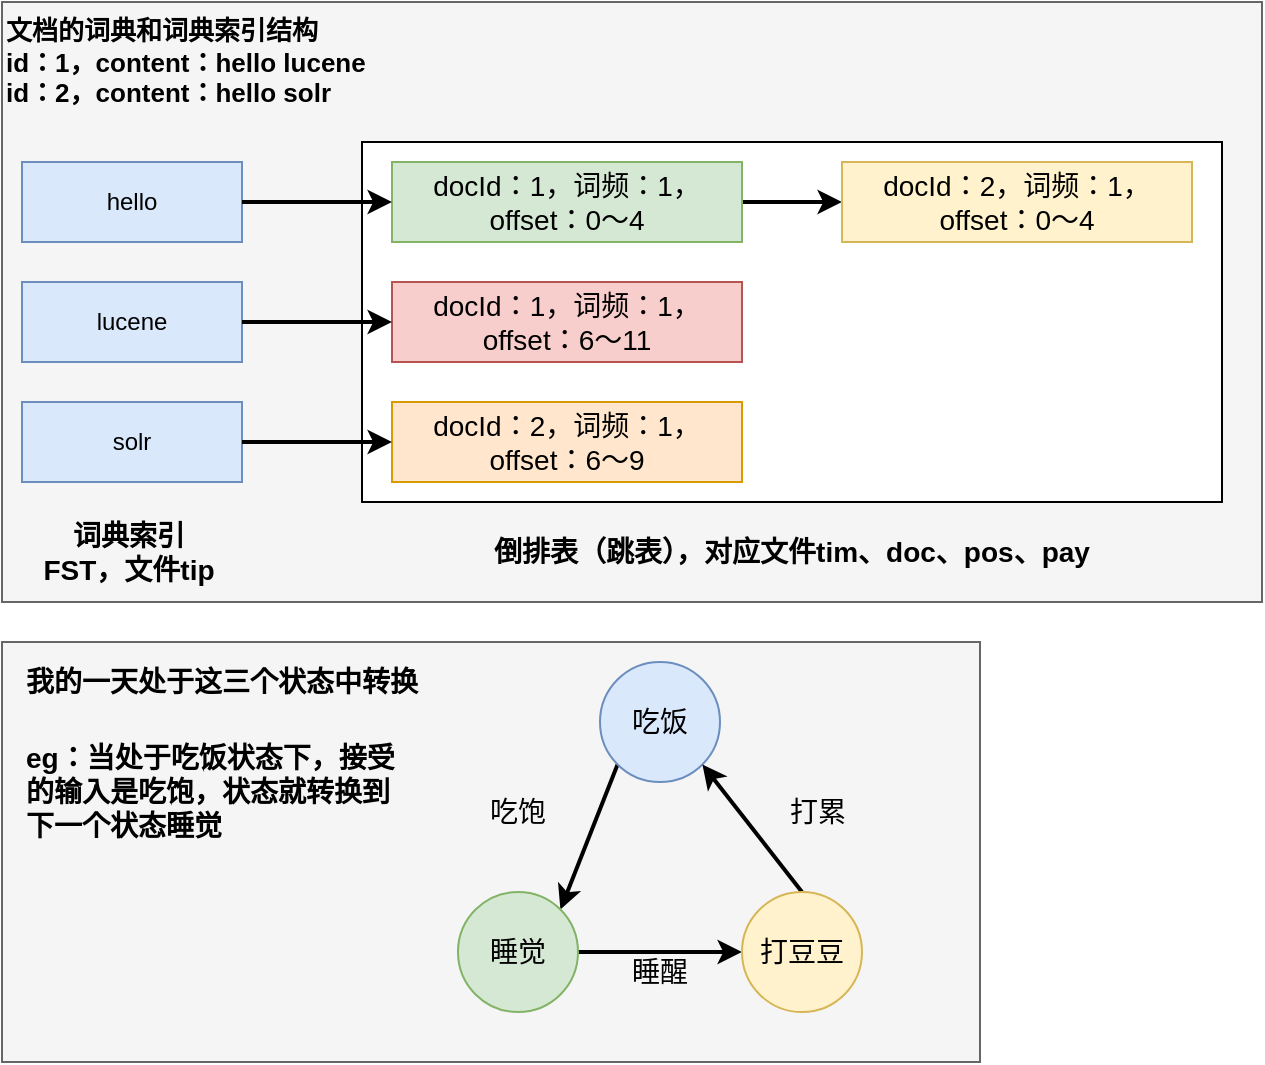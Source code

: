 <mxfile version="20.6.0" type="github">
  <diagram id="U9PDa7CynsyJNOF8UVTV" name="第 1 页">
    <mxGraphModel dx="946" dy="621" grid="1" gridSize="10" guides="1" tooltips="1" connect="1" arrows="1" fold="1" page="1" pageScale="1" pageWidth="827" pageHeight="1169" math="0" shadow="0">
      <root>
        <mxCell id="0" />
        <mxCell id="1" parent="0" />
        <mxCell id="u2pC5DHE-9uG1haP-ySe-31" value="" style="rounded=0;whiteSpace=wrap;html=1;fontSize=14;fillColor=#f5f5f5;fontColor=#333333;strokeColor=#666666;" vertex="1" parent="1">
          <mxGeometry x="150" y="400" width="489" height="210" as="geometry" />
        </mxCell>
        <mxCell id="u2pC5DHE-9uG1haP-ySe-1" value="" style="rounded=0;whiteSpace=wrap;html=1;fillColor=#f5f5f5;fontColor=#333333;strokeColor=#666666;" vertex="1" parent="1">
          <mxGeometry x="150" y="80" width="630" height="300" as="geometry" />
        </mxCell>
        <mxCell id="u2pC5DHE-9uG1haP-ySe-2" value="hello" style="rounded=0;whiteSpace=wrap;html=1;fillColor=#dae8fc;strokeColor=#6c8ebf;" vertex="1" parent="1">
          <mxGeometry x="160" y="160" width="110" height="40" as="geometry" />
        </mxCell>
        <mxCell id="u2pC5DHE-9uG1haP-ySe-3" value="lucene" style="rounded=0;whiteSpace=wrap;html=1;fillColor=#dae8fc;strokeColor=#6c8ebf;" vertex="1" parent="1">
          <mxGeometry x="160" y="220" width="110" height="40" as="geometry" />
        </mxCell>
        <mxCell id="u2pC5DHE-9uG1haP-ySe-4" value="solr" style="rounded=0;whiteSpace=wrap;html=1;fillColor=#dae8fc;strokeColor=#6c8ebf;" vertex="1" parent="1">
          <mxGeometry x="160" y="280" width="110" height="40" as="geometry" />
        </mxCell>
        <mxCell id="u2pC5DHE-9uG1haP-ySe-5" value="" style="rounded=0;whiteSpace=wrap;html=1;" vertex="1" parent="1">
          <mxGeometry x="330" y="150" width="430" height="180" as="geometry" />
        </mxCell>
        <mxCell id="u2pC5DHE-9uG1haP-ySe-6" value="&lt;b&gt;&lt;font style=&quot;font-size: 14px;&quot;&gt;词典索引FST，文件tip&lt;br&gt;&lt;/font&gt;&lt;/b&gt;" style="text;html=1;strokeColor=none;fillColor=none;align=center;verticalAlign=middle;whiteSpace=wrap;rounded=0;" vertex="1" parent="1">
          <mxGeometry x="166" y="340" width="95" height="30" as="geometry" />
        </mxCell>
        <mxCell id="u2pC5DHE-9uG1haP-ySe-8" value="&lt;b style=&quot;font-size: 13px;&quot;&gt;文档的词典和词典索引结构&lt;br&gt;id：1，content：hello lucene&lt;br&gt;id：2，content：hello solr&lt;/b&gt;" style="text;html=1;strokeColor=none;fillColor=none;align=left;verticalAlign=middle;whiteSpace=wrap;rounded=0;" vertex="1" parent="1">
          <mxGeometry x="150" y="80" width="330" height="60" as="geometry" />
        </mxCell>
        <mxCell id="u2pC5DHE-9uG1haP-ySe-11" style="edgeStyle=orthogonalEdgeStyle;rounded=0;orthogonalLoop=1;jettySize=auto;html=1;entryX=0;entryY=0.5;entryDx=0;entryDy=0;fontSize=14;strokeWidth=2;" edge="1" parent="1" source="u2pC5DHE-9uG1haP-ySe-9" target="u2pC5DHE-9uG1haP-ySe-10">
          <mxGeometry relative="1" as="geometry" />
        </mxCell>
        <mxCell id="u2pC5DHE-9uG1haP-ySe-9" value="docId：1，词频：1，offset：0～4" style="rounded=0;whiteSpace=wrap;html=1;fontSize=14;fillColor=#d5e8d4;strokeColor=#82b366;" vertex="1" parent="1">
          <mxGeometry x="345" y="160" width="175" height="40" as="geometry" />
        </mxCell>
        <mxCell id="u2pC5DHE-9uG1haP-ySe-10" value="docId：2，词频：1，offset：0～4" style="rounded=0;whiteSpace=wrap;html=1;fontSize=14;fillColor=#fff2cc;strokeColor=#d6b656;" vertex="1" parent="1">
          <mxGeometry x="570" y="160" width="175" height="40" as="geometry" />
        </mxCell>
        <mxCell id="u2pC5DHE-9uG1haP-ySe-12" value="docId：1，词频：1，offset：6～11" style="rounded=0;whiteSpace=wrap;html=1;fontSize=14;fillColor=#f8cecc;strokeColor=#b85450;" vertex="1" parent="1">
          <mxGeometry x="345" y="220" width="175" height="40" as="geometry" />
        </mxCell>
        <mxCell id="u2pC5DHE-9uG1haP-ySe-13" value="docId：2，词频：1，offset：6～9" style="rounded=0;whiteSpace=wrap;html=1;fontSize=14;fillColor=#ffe6cc;strokeColor=#d79b00;" vertex="1" parent="1">
          <mxGeometry x="345" y="280" width="175" height="40" as="geometry" />
        </mxCell>
        <mxCell id="u2pC5DHE-9uG1haP-ySe-14" style="edgeStyle=orthogonalEdgeStyle;rounded=0;orthogonalLoop=1;jettySize=auto;html=1;entryX=0;entryY=0.5;entryDx=0;entryDy=0;strokeWidth=2;fontSize=14;" edge="1" parent="1" source="u2pC5DHE-9uG1haP-ySe-2" target="u2pC5DHE-9uG1haP-ySe-9">
          <mxGeometry relative="1" as="geometry" />
        </mxCell>
        <mxCell id="u2pC5DHE-9uG1haP-ySe-15" style="edgeStyle=orthogonalEdgeStyle;rounded=0;orthogonalLoop=1;jettySize=auto;html=1;exitX=1;exitY=0.5;exitDx=0;exitDy=0;entryX=0;entryY=0.5;entryDx=0;entryDy=0;strokeWidth=2;fontSize=14;" edge="1" parent="1" source="u2pC5DHE-9uG1haP-ySe-3" target="u2pC5DHE-9uG1haP-ySe-12">
          <mxGeometry relative="1" as="geometry" />
        </mxCell>
        <mxCell id="u2pC5DHE-9uG1haP-ySe-16" style="edgeStyle=orthogonalEdgeStyle;rounded=0;orthogonalLoop=1;jettySize=auto;html=1;exitX=1;exitY=0.5;exitDx=0;exitDy=0;entryX=0;entryY=0.5;entryDx=0;entryDy=0;strokeWidth=2;fontSize=14;" edge="1" parent="1" source="u2pC5DHE-9uG1haP-ySe-4" target="u2pC5DHE-9uG1haP-ySe-13">
          <mxGeometry relative="1" as="geometry" />
        </mxCell>
        <mxCell id="u2pC5DHE-9uG1haP-ySe-17" value="&lt;b&gt;倒排表（跳表），对应文件tim、doc、pos、pay&lt;/b&gt;" style="text;html=1;strokeColor=none;fillColor=none;align=center;verticalAlign=middle;whiteSpace=wrap;rounded=0;fontSize=14;" vertex="1" parent="1">
          <mxGeometry x="350" y="340" width="390" height="30" as="geometry" />
        </mxCell>
        <mxCell id="u2pC5DHE-9uG1haP-ySe-23" style="rounded=0;orthogonalLoop=1;jettySize=auto;html=1;exitX=0;exitY=1;exitDx=0;exitDy=0;entryX=1;entryY=0;entryDx=0;entryDy=0;strokeWidth=2;fontSize=14;" edge="1" parent="1" source="u2pC5DHE-9uG1haP-ySe-18" target="u2pC5DHE-9uG1haP-ySe-20">
          <mxGeometry relative="1" as="geometry" />
        </mxCell>
        <mxCell id="u2pC5DHE-9uG1haP-ySe-18" value="吃饭" style="ellipse;whiteSpace=wrap;html=1;aspect=fixed;fontSize=14;fillColor=#dae8fc;strokeColor=#6c8ebf;" vertex="1" parent="1">
          <mxGeometry x="449" y="410" width="60" height="60" as="geometry" />
        </mxCell>
        <mxCell id="u2pC5DHE-9uG1haP-ySe-24" style="edgeStyle=none;rounded=0;orthogonalLoop=1;jettySize=auto;html=1;entryX=0;entryY=0.5;entryDx=0;entryDy=0;strokeWidth=2;fontSize=14;" edge="1" parent="1" source="u2pC5DHE-9uG1haP-ySe-20" target="u2pC5DHE-9uG1haP-ySe-21">
          <mxGeometry relative="1" as="geometry" />
        </mxCell>
        <mxCell id="u2pC5DHE-9uG1haP-ySe-20" value="睡觉" style="ellipse;whiteSpace=wrap;html=1;aspect=fixed;fontSize=14;fillColor=#d5e8d4;strokeColor=#82b366;" vertex="1" parent="1">
          <mxGeometry x="378" y="525" width="60" height="60" as="geometry" />
        </mxCell>
        <mxCell id="u2pC5DHE-9uG1haP-ySe-27" style="edgeStyle=none;rounded=0;orthogonalLoop=1;jettySize=auto;html=1;exitX=0.5;exitY=0;exitDx=0;exitDy=0;entryX=1;entryY=1;entryDx=0;entryDy=0;strokeWidth=2;fontSize=14;" edge="1" parent="1" source="u2pC5DHE-9uG1haP-ySe-21" target="u2pC5DHE-9uG1haP-ySe-18">
          <mxGeometry relative="1" as="geometry" />
        </mxCell>
        <mxCell id="u2pC5DHE-9uG1haP-ySe-21" value="打豆豆" style="ellipse;whiteSpace=wrap;html=1;aspect=fixed;fontSize=14;fillColor=#fff2cc;strokeColor=#d6b656;" vertex="1" parent="1">
          <mxGeometry x="520" y="525" width="60" height="60" as="geometry" />
        </mxCell>
        <mxCell id="u2pC5DHE-9uG1haP-ySe-28" value="吃饱" style="text;html=1;strokeColor=none;fillColor=none;align=center;verticalAlign=middle;whiteSpace=wrap;rounded=0;fontSize=14;" vertex="1" parent="1">
          <mxGeometry x="378" y="470" width="60" height="30" as="geometry" />
        </mxCell>
        <mxCell id="u2pC5DHE-9uG1haP-ySe-29" value="睡醒" style="text;html=1;strokeColor=none;fillColor=none;align=center;verticalAlign=middle;whiteSpace=wrap;rounded=0;fontSize=14;" vertex="1" parent="1">
          <mxGeometry x="449" y="550" width="60" height="30" as="geometry" />
        </mxCell>
        <mxCell id="u2pC5DHE-9uG1haP-ySe-30" value="打累" style="text;html=1;strokeColor=none;fillColor=none;align=center;verticalAlign=middle;whiteSpace=wrap;rounded=0;fontSize=14;" vertex="1" parent="1">
          <mxGeometry x="528" y="470" width="60" height="30" as="geometry" />
        </mxCell>
        <mxCell id="u2pC5DHE-9uG1haP-ySe-32" value="&lt;b&gt;我的一天处于这三个状态中转换&lt;br&gt;&lt;/b&gt;" style="text;html=1;strokeColor=none;fillColor=none;align=left;verticalAlign=middle;whiteSpace=wrap;rounded=0;fontSize=14;" vertex="1" parent="1">
          <mxGeometry x="160" y="400" width="220" height="40" as="geometry" />
        </mxCell>
        <mxCell id="u2pC5DHE-9uG1haP-ySe-33" value="&lt;b style=&quot;&quot;&gt;eg：当处于吃饭状态下，接受的输入是吃饱，状态就转换到下一个状态睡觉&lt;/b&gt;" style="text;html=1;strokeColor=none;fillColor=none;align=left;verticalAlign=middle;whiteSpace=wrap;rounded=0;fontSize=14;" vertex="1" parent="1">
          <mxGeometry x="160" y="450" width="190" height="50" as="geometry" />
        </mxCell>
      </root>
    </mxGraphModel>
  </diagram>
</mxfile>

